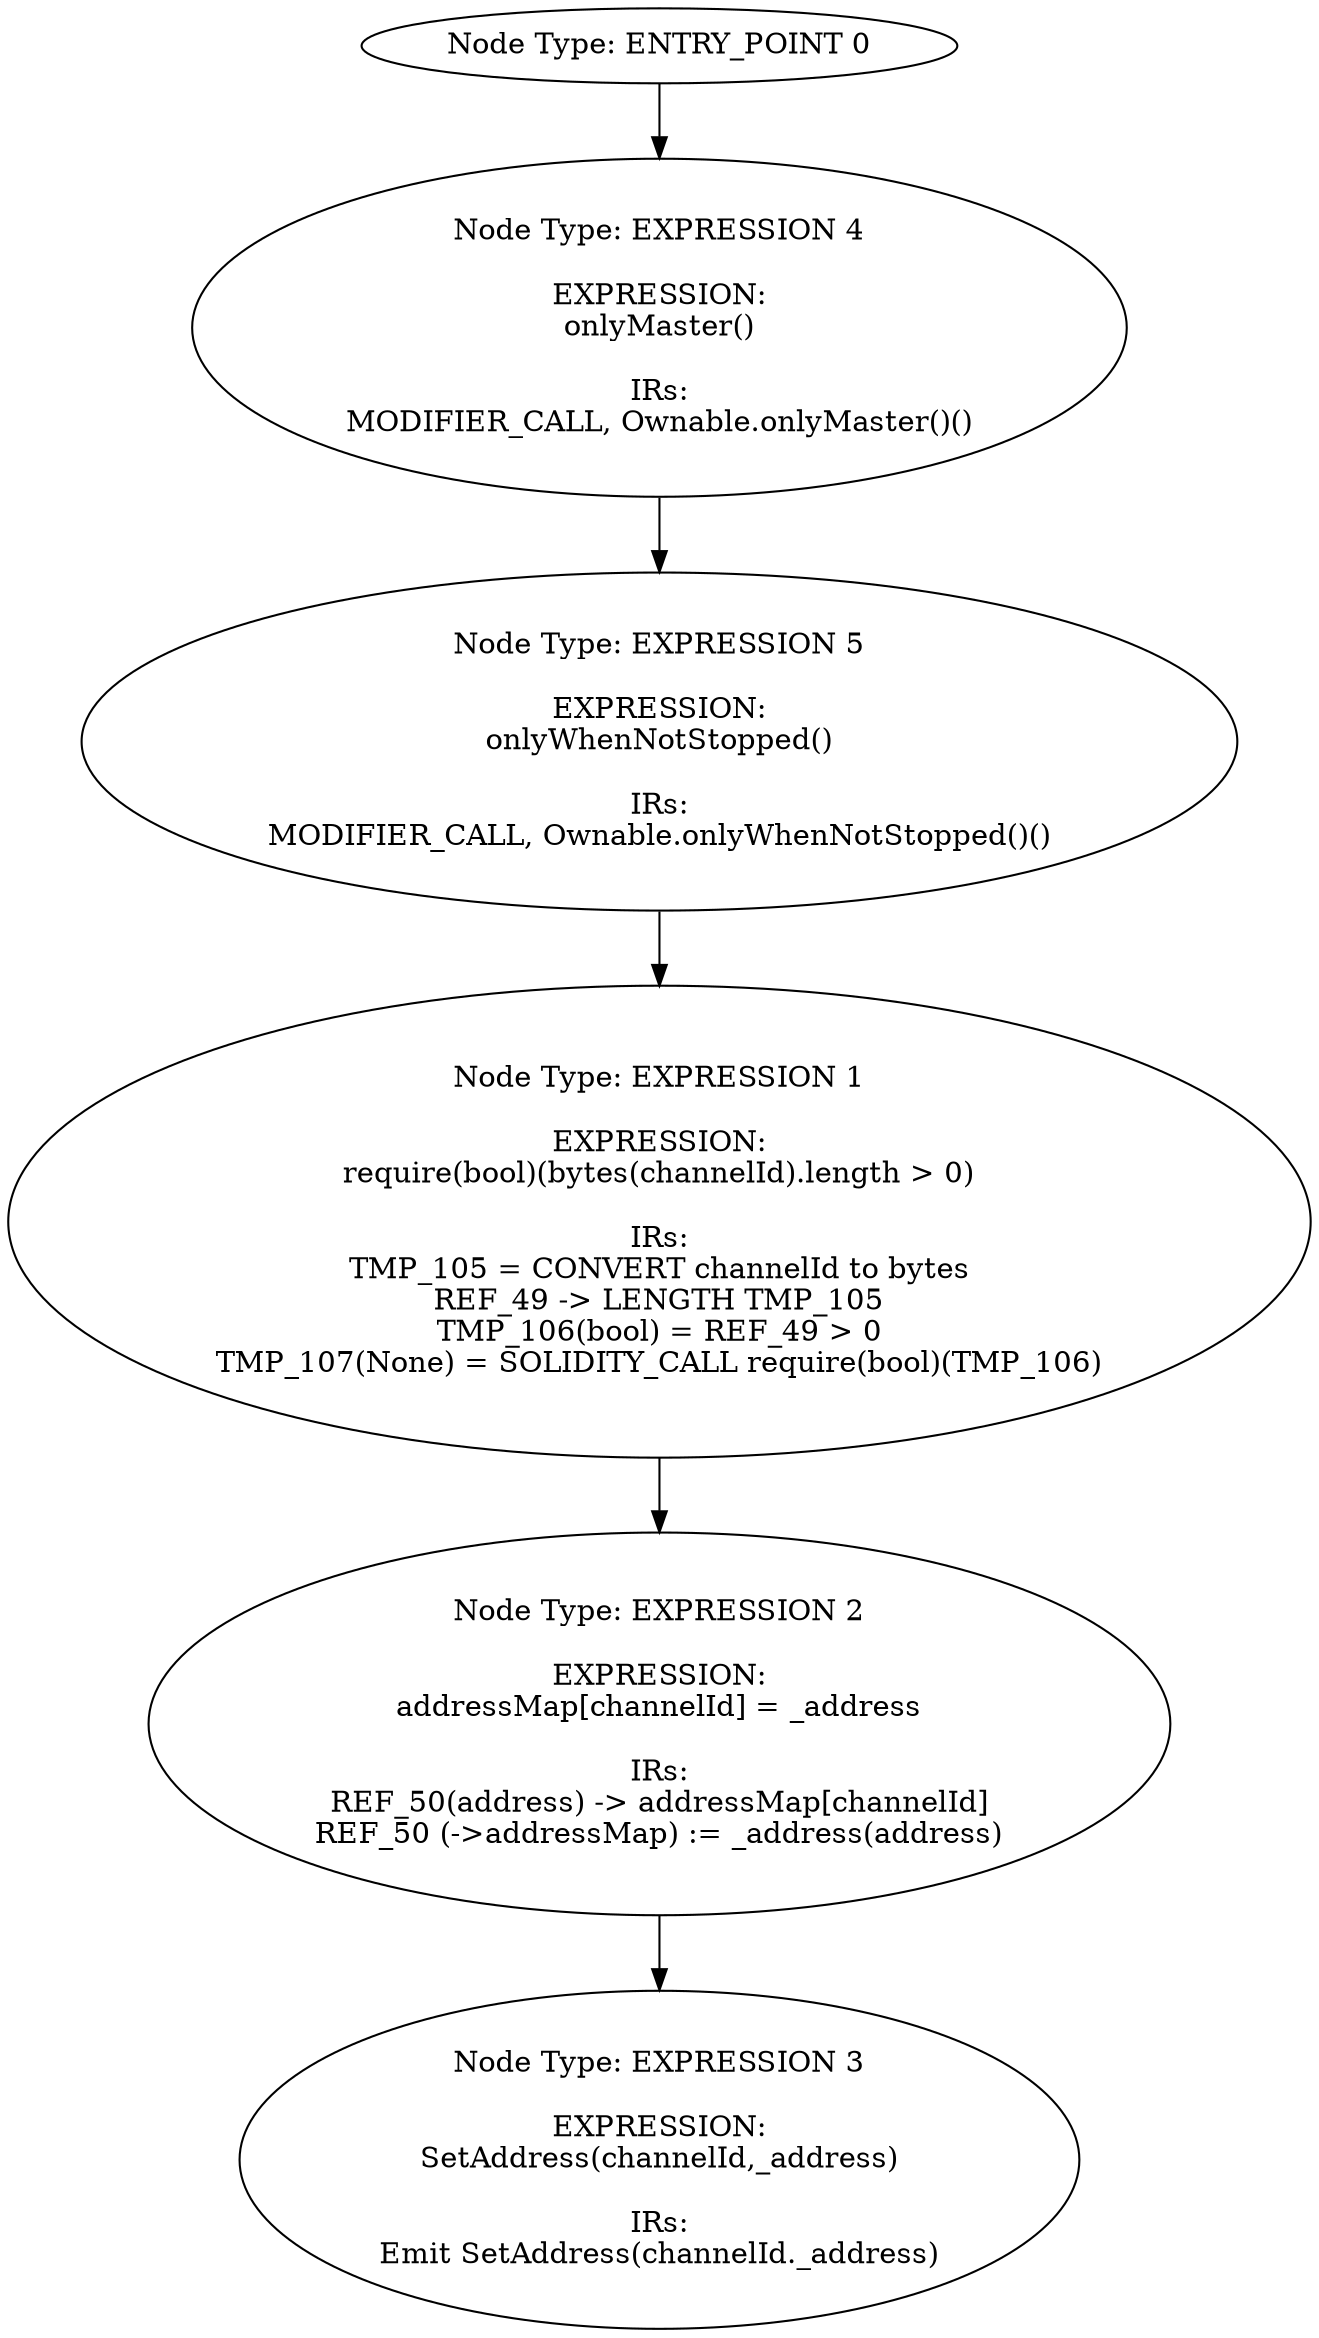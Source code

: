 digraph{
0[label="Node Type: ENTRY_POINT 0
"];
0->4;
1[label="Node Type: EXPRESSION 1

EXPRESSION:
require(bool)(bytes(channelId).length > 0)

IRs:
TMP_105 = CONVERT channelId to bytes
REF_49 -> LENGTH TMP_105
TMP_106(bool) = REF_49 > 0
TMP_107(None) = SOLIDITY_CALL require(bool)(TMP_106)"];
1->2;
2[label="Node Type: EXPRESSION 2

EXPRESSION:
addressMap[channelId] = _address

IRs:
REF_50(address) -> addressMap[channelId]
REF_50 (->addressMap) := _address(address)"];
2->3;
3[label="Node Type: EXPRESSION 3

EXPRESSION:
SetAddress(channelId,_address)

IRs:
Emit SetAddress(channelId._address)"];
4[label="Node Type: EXPRESSION 4

EXPRESSION:
onlyMaster()

IRs:
MODIFIER_CALL, Ownable.onlyMaster()()"];
4->5;
5[label="Node Type: EXPRESSION 5

EXPRESSION:
onlyWhenNotStopped()

IRs:
MODIFIER_CALL, Ownable.onlyWhenNotStopped()()"];
5->1;
}
